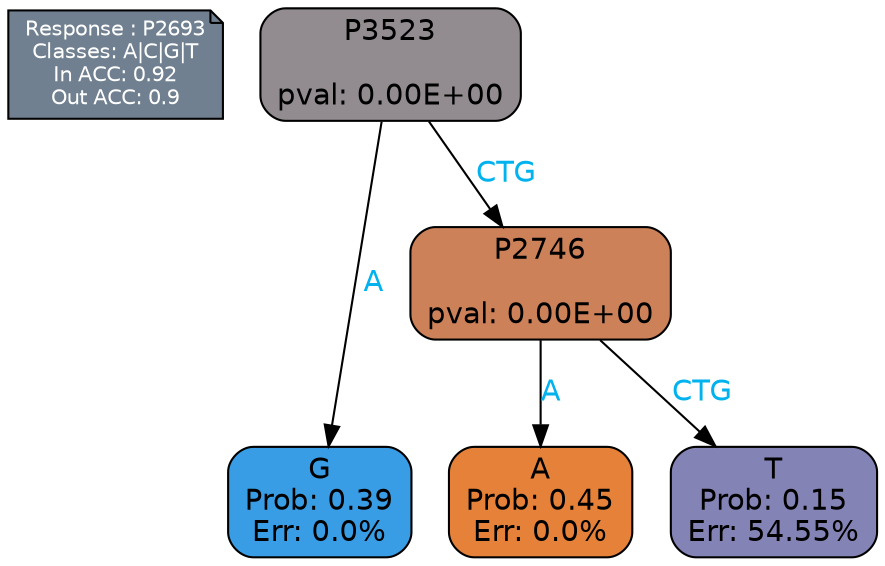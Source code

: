 digraph Tree {
node [shape=box, style="filled, rounded", color="black", fontname=helvetica] ;
graph [ranksep=equally, splines=polylines, bgcolor=transparent, dpi=600] ;
edge [fontname=helvetica] ;
LEGEND [label="Response : P2693
Classes: A|C|G|T
In ACC: 0.92
Out ACC: 0.9
",shape=note,align=left,style=filled,fillcolor="slategray",fontcolor="white",fontsize=10];1 [label="P3523

pval: 0.00E+00", fillcolor="#928c90"] ;
2 [label="G
Prob: 0.39
Err: 0.0%", fillcolor="#399de5"] ;
3 [label="P2746

pval: 0.00E+00", fillcolor="#cc8159"] ;
4 [label="A
Prob: 0.45
Err: 0.0%", fillcolor="#e58139"] ;
5 [label="T
Prob: 0.15
Err: 54.55%", fillcolor="#8483b6"] ;
1 -> 2 [label="A",fontcolor=deepskyblue2] ;
1 -> 3 [label="CTG",fontcolor=deepskyblue2] ;
3 -> 4 [label="A",fontcolor=deepskyblue2] ;
3 -> 5 [label="CTG",fontcolor=deepskyblue2] ;
{rank = same; 2;4;5;}{rank = same; LEGEND;1;}}